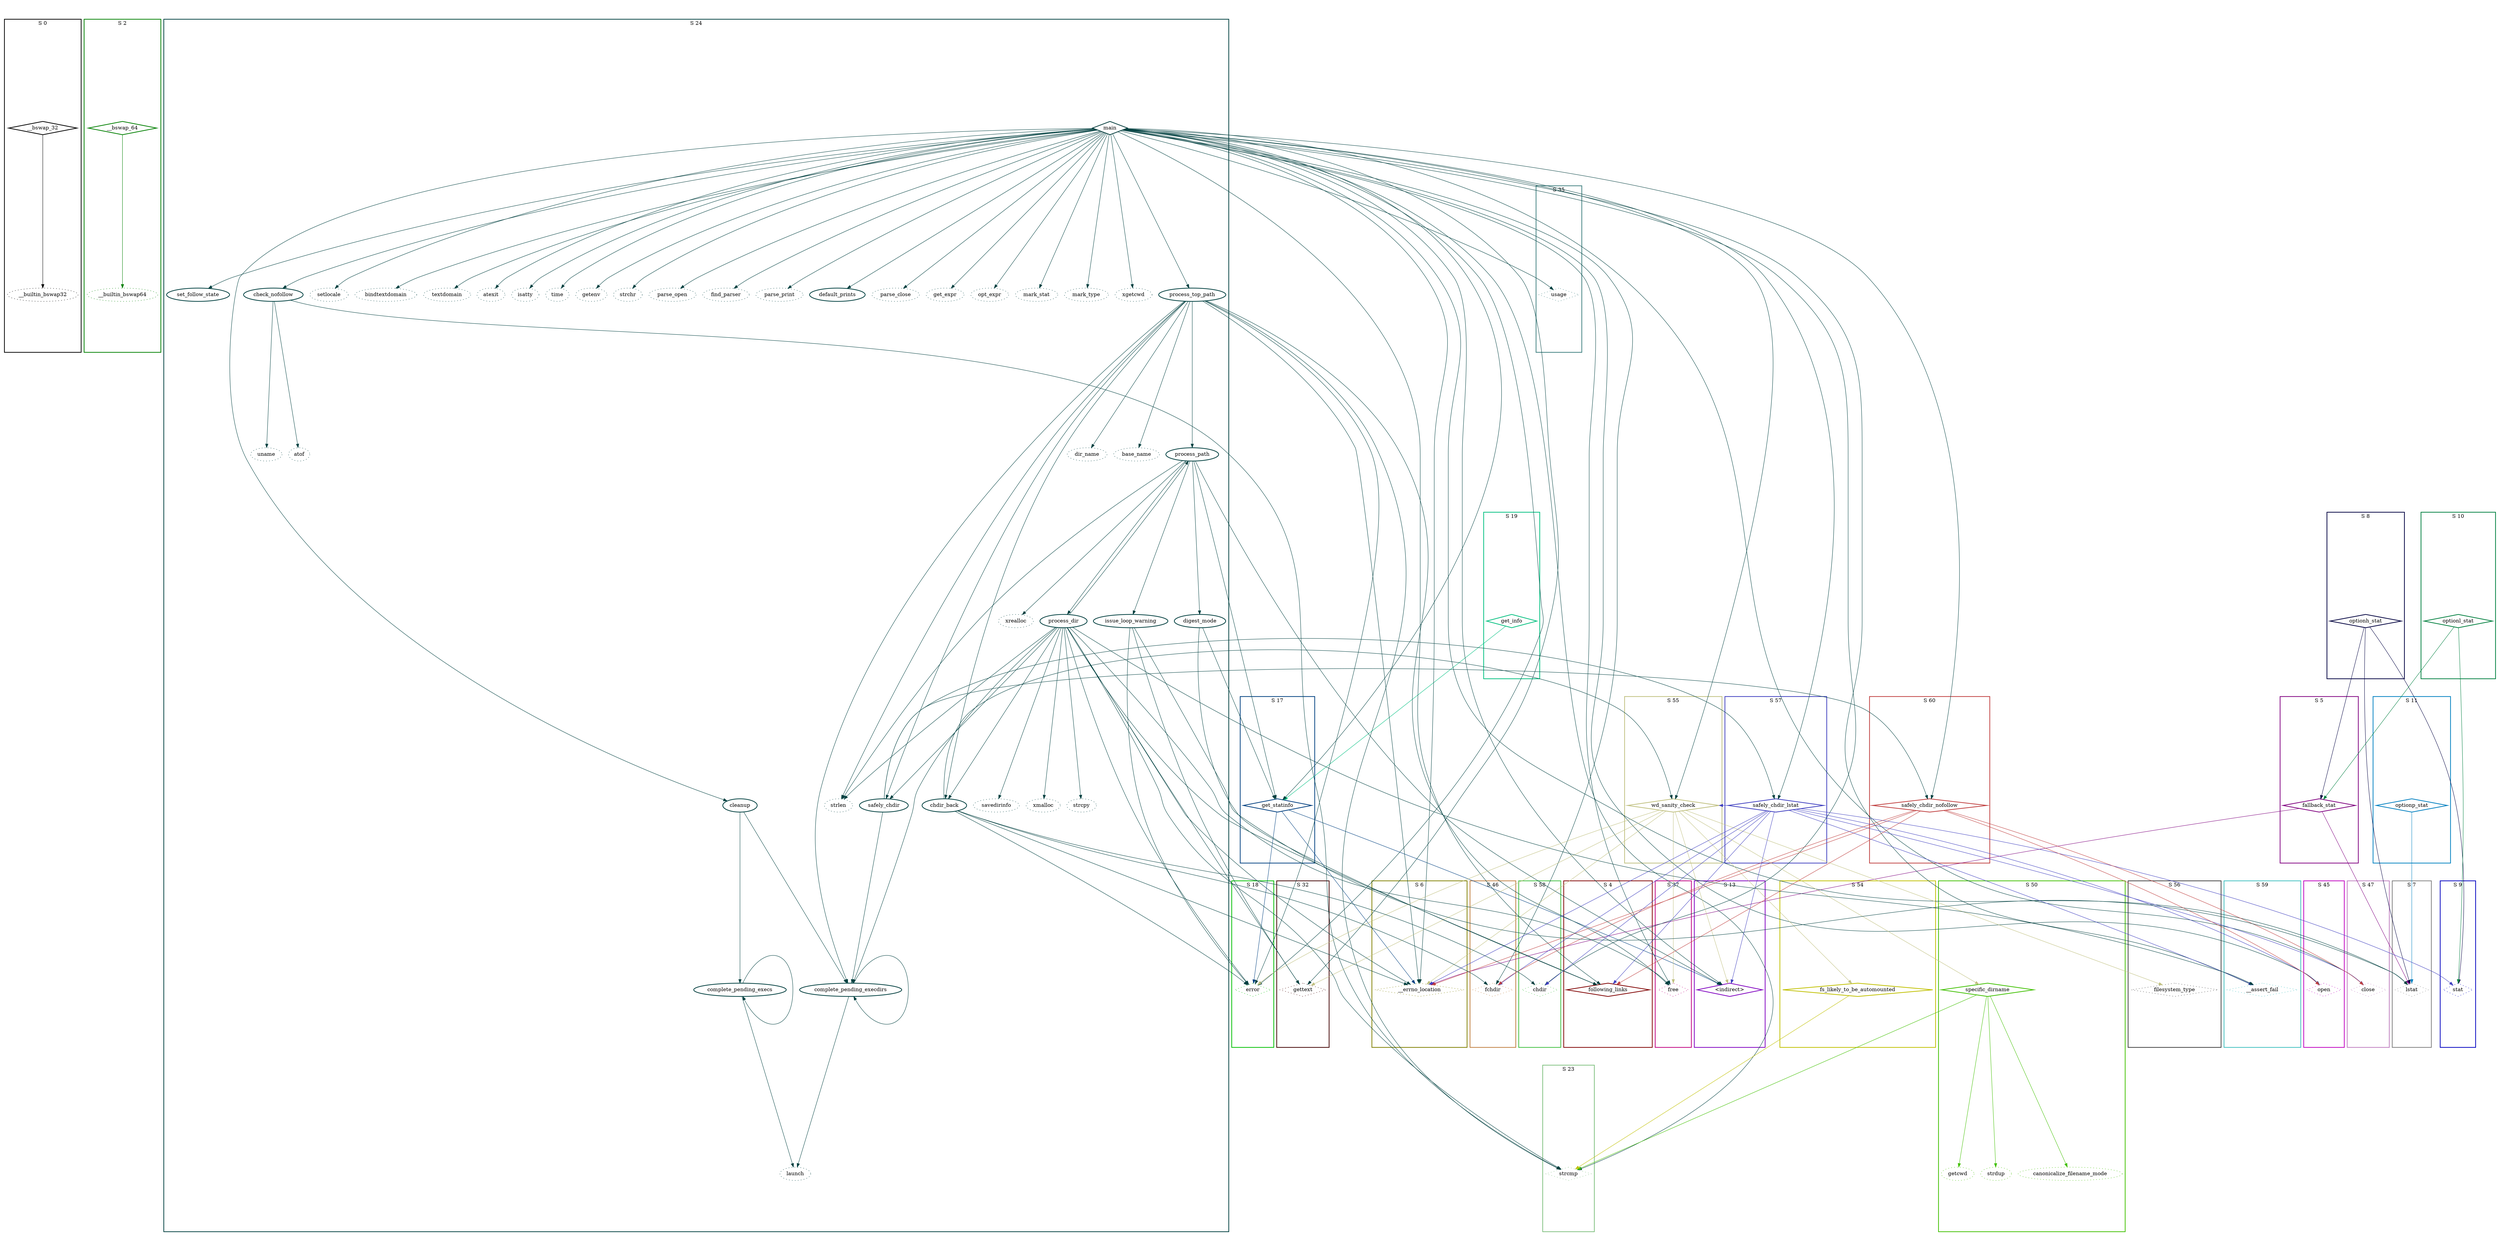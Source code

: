 digraph G {
  ratio=0.500000;
  "UV __bswap_32 (0)" [shape=diamond, label="__bswap_32", color="#000000",
                       style=bold];
  "UV __builtin_bswap32 (1)" [label="__builtin_bswap32", color="#000000",
                              style=dotted];
  "UV __bswap_64 (2)" [shape=diamond, label="__bswap_64", color="#008000",
                       style=bold];
  "UV __builtin_bswap64 (3)" [label="__builtin_bswap64", color="#008000",
                              style=dotted];
  "UV following_links (4)" [shape=diamond, label="following_links",
                            color="#800000", style=bold];
  "UV fallback_stat (5)" [shape=diamond, label="fallback_stat",
                          color="#800080", style=bold];
  "UV __errno_location (6)" [shape=diamond, label="__errno_location",
                             color="#808000", style=dotted];
  "UV lstat (7)" [shape=diamond, label="lstat", color="#808080", style=dotted];
  "UV optionh_stat (8)" [shape=diamond, label="optionh_stat",
                         color="#000040", style=bold];
  "UV stat (9)" [shape=diamond, label="stat", color="#0000C0", style=dotted];
  "UV optionl_stat (10)" [shape=diamond, label="optionl_stat",
                          color="#008040", style=bold];
  "UV optionp_stat (11)" [shape=diamond, label="optionp_stat",
                          color="#0080C0", style=bold];
  "UV set_follow_state (12)" [label="set_follow_state", color="#004040",
                              style=bold];
  "UV <indirect> (13)" [shape=diamond, label="<indirect>", color="#8000C0",
                        style=bold];
  "UV cleanup (14)" [label="cleanup", color="#004040", style=bold];
  "UV complete_pending_execs (15)" [label="complete_pending_execs",
                                    color="#004040", style=bold];
  "UV complete_pending_execdirs (16)" [label="complete_pending_execdirs",
                                       color="#004040", style=bold];
  "UV get_statinfo (17)" [shape=diamond, label="get_statinfo",
                          color="#004080", style=bold];
  "UV error (18)" [shape=diamond, label="error", color="#00C000",
                   style=dotted];
  "UV get_info (19)" [shape=diamond, label="get_info", color="#00C080",
                      style=bold];
  "UV check_nofollow (20)" [label="check_nofollow", color="#004040",
                            style=bold];
  "UV uname (21)" [label="uname", color="#004040", style=dotted];
  "UV atof (22)" [label="atof", color="#004040", style=dotted];
  "UV strcmp (23)" [shape=diamond, label="strcmp", color="#80C080",
                    style=dotted];
  "UV main (24)" [shape=diamond, label="main", color="#004040", style=bold];
  "UV setlocale (25)" [label="setlocale", color="#004040", style=dotted];
  "UV bindtextdomain (26)" [label="bindtextdomain", color="#004040",
                            style=dotted];
  "UV textdomain (27)" [label="textdomain", color="#004040", style=dotted];
  "UV atexit (28)" [label="atexit", color="#004040", style=dotted];
  "UV isatty (29)" [label="isatty", color="#004040", style=dotted];
  "UV time (30)" [label="time", color="#004040", style=dotted];
  "UV getenv (31)" [label="getenv", color="#004040", style=dotted];
  "UV gettext (32)" [shape=diamond, label="gettext", color="#400000",
                     style=dotted];
  "UV strchr (33)" [label="strchr", color="#004040", style=dotted];
  "UV parse_open (34)" [label="parse_open", color="#004040", style=dotted];
  "UV usage (35)" [shape=diamond, label="usage", color="#408080",
                   style=dotted];
  "UV find_parser (36)" [label="find_parser", color="#004040", style=dotted];
  "UV free (37)" [shape=diamond, label="free", color="#C00080", style=dotted];
  "UV parse_print (38)" [label="parse_print", color="#004040", style=dotted];
  "UV default_prints (39)" [label="default_prints", color="#004040",
                            style=bold];
  "UV parse_close (40)" [label="parse_close", color="#004040", style=dotted];
  "UV get_expr (41)" [label="get_expr", color="#004040", style=dotted];
  "UV opt_expr (42)" [label="opt_expr", color="#004040", style=dotted];
  "UV mark_stat (43)" [label="mark_stat", color="#004040", style=dotted];
  "UV mark_type (44)" [label="mark_type", color="#004040", style=dotted];
  "UV open (45)" [shape=diamond, label="open", color="#C000C0", style=dotted];
  "UV fchdir (46)" [shape=diamond, label="fchdir", color="#C08040",
                    style=dotted];
  "UV close (47)" [shape=diamond, label="close", color="#C080C0",
                   style=dotted];
  "UV xgetcwd (48)" [label="xgetcwd", color="#004040", style=dotted];
  "UV process_top_path (49)" [label="process_top_path", color="#004040",
                              style=bold];
  "UV specific_dirname (50)" [shape=diamond, label="specific_dirname",
                              color="#40C000", style=bold];
  "UV getcwd (51)" [label="getcwd", color="#40C000", style=dotted];
  "UV strdup (52)" [label="strdup", color="#40C000", style=dotted];
  "UV canonicalize_filename_mode (53)" [label="canonicalize_filename_mode",
                                        color="#40C000", style=dotted];
  "UV fs_likely_to_be_automounted (54)" [shape=diamond,
                                         label="fs_likely_to_be_automounted",
                                         color="#C0C000", style=bold];
  "UV wd_sanity_check (55)" [shape=diamond, label="wd_sanity_check",
                             color="#C0C080", style=bold];
  "UV filesystem_type (56)" [shape=diamond, label="filesystem_type",
                             color="#404040", style=dotted];
  "UV safely_chdir_lstat (57)" [shape=diamond, label="safely_chdir_lstat",
                                color="#4040C0", style=bold];
  "UV chdir (58)" [shape=diamond, label="chdir", color="#40C040",
                   style=dotted];
  "UV __assert_fail (59)" [shape=diamond, label="__assert_fail",
                           color="#40C0C0", style=dotted];
  "UV safely_chdir_nofollow (60)" [shape=diamond,
                                   label="safely_chdir_nofollow",
                                   color="#C04040", style=bold];
  "UV safely_chdir (61)" [label="safely_chdir", color="#004040", style=bold];
  "UV chdir_back (62)" [label="chdir_back", color="#004040", style=bold];
  "UV dir_name (63)" [label="dir_name", color="#004040", style=dotted];
  "UV base_name (64)" [label="base_name", color="#004040", style=dotted];
  "UV strlen (65)" [label="strlen", color="#004040", style=dotted];
  "UV process_path (66)" [label="process_path", color="#004040", style=bold];
  "UV issue_loop_warning (67)" [label="issue_loop_warning", color="#004040",
                                style=bold];
  "UV digest_mode (68)" [label="digest_mode", color="#004040", style=bold];
  "UV xrealloc (69)" [label="xrealloc", color="#004040", style=dotted];
  "UV process_dir (70)" [label="process_dir", color="#004040", style=bold];
  "UV launch (71)" [label="launch", color="#004040", style=dotted];
  "UV savedirinfo (72)" [label="savedirinfo", color="#004040", style=dotted];
  "UV xmalloc (73)" [label="xmalloc", color="#004040", style=dotted];
  "UV strcpy (74)" [label="strcpy", color="#004040", style=dotted];
  
  subgraph cluster_35 { label="S 35";
    color="#408080";
    style=bold;
    "UV usage (35)"; };
  subgraph cluster_0 { label="S 0";
    color="#000000";
    style=bold;
    "UV __builtin_bswap32 (1)";"UV __bswap_32 (0)"; };
  subgraph cluster_37 { label="S 37";
    color="#C00080";
    style=bold;
    "UV free (37)"; };
  subgraph cluster_10 { label="S 10";
    color="#008040";
    style=bold;
    "UV optionl_stat (10)"; };
  subgraph cluster_50 { label="S 50";
    color="#40C000";
    style=bold;
    "UV canonicalize_filename_mode (53)";"UV strdup (52)";"UV getcwd (51)";"UV specific_dirname (50)"; };
  subgraph cluster_2 { label="S 2";
    color="#008000";
    style=bold;
    "UV __builtin_bswap64 (3)";"UV __bswap_64 (2)"; };
  subgraph cluster_11 { label="S 11";
    color="#0080C0";
    style=bold;
    "UV optionp_stat (11)"; };
  subgraph cluster_45 { label="S 45";
    color="#C000C0";
    style=bold;
    "UV open (45)"; };
  subgraph cluster_46 { label="S 46";
    color="#C08040";
    style=bold;
    "UV fchdir (46)"; };
  subgraph cluster_4 { label="S 4";
    color="#800000";
    style=bold;
    "UV following_links (4)"; };
  subgraph cluster_13 { label="S 13";
    color="#8000C0";
    style=bold;
    "UV <indirect> (13)"; };
  subgraph cluster_47 { label="S 47";
    color="#C080C0";
    style=bold;
    "UV close (47)"; };
  subgraph cluster_5 { label="S 5";
    color="#800080";
    style=bold;
    "UV fallback_stat (5)"; };
  subgraph cluster_60 { label="S 60";
    color="#C04040";
    style=bold;
    "UV safely_chdir_nofollow (60)"; };
  subgraph cluster_54 { label="S 54";
    color="#C0C000";
    style=bold;
    "UV fs_likely_to_be_automounted (54)"; };
  subgraph cluster_6 { label="S 6";
    color="#808000";
    style=bold;
    "UV __errno_location (6)"; };
  subgraph cluster_55 { label="S 55";
    color="#C0C080";
    style=bold;
    "UV wd_sanity_check (55)"; };
  subgraph cluster_7 { label="S 7";
    color="#808080";
    style=bold;
    "UV lstat (7)"; };
  subgraph cluster_56 { label="S 56";
    color="#404040";
    style=bold;
    "UV filesystem_type (56)"; };
  subgraph cluster_23 { label="S 23";
    color="#80C080";
    style=bold;
    "UV strcmp (23)"; };
  subgraph cluster_17 { label="S 17";
    color="#004080";
    style=bold;
    "UV get_statinfo (17)"; };
  subgraph cluster_8 { label="S 8";
    color="#000040";
    style=bold;
    "UV optionh_stat (8)"; };
  subgraph cluster_57 { label="S 57";
    color="#4040C0";
    style=bold;
    "UV safely_chdir_lstat (57)"; };
  subgraph cluster_24 { label="S 24";
    color="#004040";
    style=bold;
    "UV strcpy (74)";"UV xmalloc (73)";"UV savedirinfo (72)";"UV launch (71)";"UV process_dir (70)";"UV xrealloc (69)";"UV digest_mode (68)";"UV issue_loop_warning (67)";"UV process_path (66)";"UV strlen (65)";"UV base_name (64)";"UV dir_name (63)";"UV chdir_back (62)";"UV safely_chdir (61)";"UV process_top_path (49)";"UV xgetcwd (48)";"UV mark_type (44)";"UV mark_stat (43)";"UV opt_expr (42)";"UV get_expr (41)";"UV parse_close (40)";"UV default_prints (39)";"UV parse_print (38)";"UV find_parser (36)";"UV parse_open (34)";"UV strchr (33)";"UV getenv (31)";"UV time (30)";"UV isatty (29)";"UV atexit (28)";"UV textdomain (27)";"UV bindtextdomain (26)";"UV setlocale (25)";"UV main (24)";"UV atof (22)";"UV uname (21)";"UV check_nofollow (20)";"UV complete_pending_execdirs (16)";"UV complete_pending_execs (15)";"UV cleanup (14)";"UV set_follow_state (12)"; };
  subgraph cluster_9 { label="S 9";
    color="#0000C0";
    style=bold;
    "UV stat (9)"; };
  subgraph cluster_18 { label="S 18";
    color="#00C000";
    style=bold;
    "UV error (18)"; };
  subgraph cluster_58 { label="S 58";
    color="#40C040";
    style=bold;
    "UV chdir (58)"; };
  subgraph cluster_19 { label="S 19";
    color="#00C080";
    style=bold;
    "UV get_info (19)"; };
  subgraph cluster_59 { label="S 59";
    color="#40C0C0";
    style=bold;
    "UV __assert_fail (59)"; };
  subgraph cluster_32 { label="S 32";
    color="#400000";
    style=bold;
    "UV gettext (32)"; };
  
  "UV __bswap_32 (0)" -> "UV __builtin_bswap32 (1)" [color="#000000"];
  "UV __bswap_64 (2)" -> "UV __builtin_bswap64 (3)" [color="#008000"];
  "UV fallback_stat (5)" -> "UV __errno_location (6)" [color="#800080"];
  "UV fallback_stat (5)" -> "UV lstat (7)" [color="#800080"];
  "UV optionh_stat (8)" -> "UV fallback_stat (5)" [color="#000040"];
  "UV optionh_stat (8)" -> "UV lstat (7)" [color="#000040"];
  "UV optionh_stat (8)" -> "UV stat (9)" [color="#000040"];
  "UV optionl_stat (10)" -> "UV fallback_stat (5)" [color="#008040"];
  "UV optionl_stat (10)" -> "UV stat (9)" [color="#008040"];
  "UV optionp_stat (11)" -> "UV lstat (7)" [color="#0080C0"];
  "UV cleanup (14)" -> "UV complete_pending_execs (15)" [color="#004040"];
  "UV cleanup (14)" -> "UV complete_pending_execdirs (16)" [color="#004040"];
  "UV complete_pending_execs (15)" -> "UV complete_pending_execs (15)" [
  color="#004040"];
  "UV complete_pending_execs (15)" -> "UV launch (71)" [color="#004040"];
  "UV complete_pending_execdirs (16)" -> "UV complete_pending_execdirs (16)" [
  color="#004040"];
  "UV complete_pending_execdirs (16)" -> "UV launch (71)" [color="#004040"];
  "UV get_statinfo (17)" -> "UV __errno_location (6)" [color="#004080"];
  "UV get_statinfo (17)" -> "UV <indirect> (13)" [color="#004080"];
  "UV get_statinfo (17)" -> "UV error (18)" [color="#004080"];
  "UV get_info (19)" -> "UV get_statinfo (17)" [color="#00C080"];
  "UV check_nofollow (20)" -> "UV uname (21)" [color="#004040"];
  "UV check_nofollow (20)" -> "UV atof (22)" [color="#004040"];
  "UV check_nofollow (20)" -> "UV strcmp (23)" [color="#004040"];
  "UV main (24)" -> "UV following_links (4)" [color="#004040"];
  "UV main (24)" -> "UV __errno_location (6)" [color="#004040"];
  "UV main (24)" -> "UV lstat (7)" [color="#004040"];
  "UV main (24)" -> "UV set_follow_state (12)" [color="#004040"];
  "UV main (24)" -> "UV <indirect> (13)" [color="#004040"];
  "UV main (24)" -> "UV cleanup (14)" [color="#004040"];
  "UV main (24)" -> "UV get_statinfo (17)" [color="#004040"];
  "UV main (24)" -> "UV error (18)" [color="#004040"];
  "UV main (24)" -> "UV check_nofollow (20)" [color="#004040"];
  "UV main (24)" -> "UV strcmp (23)" [color="#004040"];
  "UV main (24)" -> "UV setlocale (25)" [color="#004040"];
  "UV main (24)" -> "UV bindtextdomain (26)" [color="#004040"];
  "UV main (24)" -> "UV textdomain (27)" [color="#004040"];
  "UV main (24)" -> "UV atexit (28)" [color="#004040"];
  "UV main (24)" -> "UV isatty (29)" [color="#004040"];
  "UV main (24)" -> "UV time (30)" [color="#004040"];
  "UV main (24)" -> "UV getenv (31)" [color="#004040"];
  "UV main (24)" -> "UV gettext (32)" [color="#004040"];
  "UV main (24)" -> "UV strchr (33)" [color="#004040"];
  "UV main (24)" -> "UV parse_open (34)" [color="#004040"];
  "UV main (24)" -> "UV usage (35)" [color="#004040"];
  "UV main (24)" -> "UV find_parser (36)" [color="#004040"];
  "UV main (24)" -> "UV free (37)" [color="#004040"];
  "UV main (24)" -> "UV parse_print (38)" [color="#004040"];
  "UV main (24)" -> "UV default_prints (39)" [color="#004040"];
  "UV main (24)" -> "UV parse_close (40)" [color="#004040"];
  "UV main (24)" -> "UV get_expr (41)" [color="#004040"];
  "UV main (24)" -> "UV opt_expr (42)" [color="#004040"];
  "UV main (24)" -> "UV mark_stat (43)" [color="#004040"];
  "UV main (24)" -> "UV mark_type (44)" [color="#004040"];
  "UV main (24)" -> "UV open (45)" [color="#004040"];
  "UV main (24)" -> "UV fchdir (46)" [color="#004040"];
  "UV main (24)" -> "UV close (47)" [color="#004040"];
  "UV main (24)" -> "UV xgetcwd (48)" [color="#004040"];
  "UV main (24)" -> "UV process_top_path (49)" [color="#004040"];
  "UV main (24)" -> "UV wd_sanity_check (55)" [color="#004040"];
  "UV main (24)" -> "UV safely_chdir_lstat (57)" [color="#004040"];
  "UV main (24)" -> "UV chdir (58)" [color="#004040"];
  "UV main (24)" -> "UV __assert_fail (59)" [color="#004040"];
  "UV main (24)" -> "UV safely_chdir_nofollow (60)" [color="#004040"];
  "UV process_top_path (49)" -> "UV __errno_location (6)" [color="#004040"];
  "UV process_top_path (49)" -> "UV complete_pending_execdirs (16)" [
  color="#004040"];
  "UV process_top_path (49)" -> "UV error (18)" [color="#004040"];
  "UV process_top_path (49)" -> "UV strcmp (23)" [color="#004040"];
  "UV process_top_path (49)" -> "UV free (37)" [color="#004040"];
  "UV process_top_path (49)" -> "UV safely_chdir (61)" [color="#004040"];
  "UV process_top_path (49)" -> "UV chdir_back (62)" [color="#004040"];
  "UV process_top_path (49)" -> "UV dir_name (63)" [color="#004040"];
  "UV process_top_path (49)" -> "UV base_name (64)" [color="#004040"];
  "UV process_top_path (49)" -> "UV strlen (65)" [color="#004040"];
  "UV process_top_path (49)" -> "UV process_path (66)" [color="#004040"];
  "UV specific_dirname (50)" -> "UV strcmp (23)" [color="#40C000"];
  "UV specific_dirname (50)" -> "UV getcwd (51)" [color="#40C000"];
  "UV specific_dirname (50)" -> "UV strdup (52)" [color="#40C000"];
  "UV specific_dirname (50)" -> "UV canonicalize_filename_mode (53)" [
  color="#40C000"];
  "UV fs_likely_to_be_automounted (54)" -> "UV strcmp (23)" [color="#C0C000"];
  "UV wd_sanity_check (55)" -> "UV __errno_location (6)" [color="#C0C080"];
  "UV wd_sanity_check (55)" -> "UV <indirect> (13)" [color="#C0C080"];
  "UV wd_sanity_check (55)" -> "UV error (18)" [color="#C0C080"];
  "UV wd_sanity_check (55)" -> "UV gettext (32)" [color="#C0C080"];
  "UV wd_sanity_check (55)" -> "UV free (37)" [color="#C0C080"];
  "UV wd_sanity_check (55)" -> "UV specific_dirname (50)" [color="#C0C080"];
  "UV wd_sanity_check (55)" -> "UV fs_likely_to_be_automounted (54)" [
  color="#C0C080"];
  "UV wd_sanity_check (55)" -> "UV filesystem_type (56)" [color="#C0C080"];
  "UV safely_chdir_lstat (57)" -> "UV following_links (4)" [color="#4040C0"];
  "UV safely_chdir_lstat (57)" -> "UV __errno_location (6)" [color="#4040C0"];
  "UV safely_chdir_lstat (57)" -> "UV stat (9)" [color="#4040C0"];
  "UV safely_chdir_lstat (57)" -> "UV <indirect> (13)" [color="#4040C0"];
  "UV safely_chdir_lstat (57)" -> "UV open (45)" [color="#4040C0"];
  "UV safely_chdir_lstat (57)" -> "UV fchdir (46)" [color="#4040C0"];
  "UV safely_chdir_lstat (57)" -> "UV close (47)" [color="#4040C0"];
  "UV safely_chdir_lstat (57)" -> "UV wd_sanity_check (55)" [color="#4040C0"];
  "UV safely_chdir_lstat (57)" -> "UV chdir (58)" [color="#4040C0"];
  "UV safely_chdir_lstat (57)" -> "UV __assert_fail (59)" [color="#4040C0"];
  "UV safely_chdir_nofollow (60)" -> "UV following_links (4)" [color="#C04040"];
  "UV safely_chdir_nofollow (60)" -> "UV __errno_location (6)" [color="#C04040"];
  "UV safely_chdir_nofollow (60)" -> "UV open (45)" [color="#C04040"];
  "UV safely_chdir_nofollow (60)" -> "UV fchdir (46)" [color="#C04040"];
  "UV safely_chdir_nofollow (60)" -> "UV close (47)" [color="#C04040"];
  "UV safely_chdir (61)" -> "UV complete_pending_execdirs (16)" [color="#004040"];
  "UV safely_chdir (61)" -> "UV safely_chdir_lstat (57)" [color="#004040"];
  "UV safely_chdir (61)" -> "UV safely_chdir_nofollow (60)" [color="#004040"];
  "UV chdir_back (62)" -> "UV __errno_location (6)" [color="#004040"];
  "UV chdir_back (62)" -> "UV error (18)" [color="#004040"];
  "UV chdir_back (62)" -> "UV fchdir (46)" [color="#004040"];
  "UV chdir_back (62)" -> "UV wd_sanity_check (55)" [color="#004040"];
  "UV chdir_back (62)" -> "UV chdir (58)" [color="#004040"];
  "UV process_path (66)" -> "UV <indirect> (13)" [color="#004040"];
  "UV process_path (66)" -> "UV get_statinfo (17)" [color="#004040"];
  "UV process_path (66)" -> "UV strlen (65)" [color="#004040"];
  "UV process_path (66)" -> "UV issue_loop_warning (67)" [color="#004040"];
  "UV process_path (66)" -> "UV digest_mode (68)" [color="#004040"];
  "UV process_path (66)" -> "UV xrealloc (69)" [color="#004040"];
  "UV process_path (66)" -> "UV process_dir (70)" [color="#004040"];
  "UV issue_loop_warning (67)" -> "UV lstat (7)" [color="#004040"];
  "UV issue_loop_warning (67)" -> "UV error (18)" [color="#004040"];
  "UV issue_loop_warning (67)" -> "UV gettext (32)" [color="#004040"];
  "UV digest_mode (68)" -> "UV following_links (4)" [color="#004040"];
  "UV digest_mode (68)" -> "UV get_statinfo (17)" [color="#004040"];
  "UV process_dir (70)" -> "UV following_links (4)" [color="#004040"];
  "UV process_dir (70)" -> "UV __errno_location (6)" [color="#004040"];
  "UV process_dir (70)" -> "UV complete_pending_execdirs (16)" [color="#004040"];
  "UV process_dir (70)" -> "UV error (18)" [color="#004040"];
  "UV process_dir (70)" -> "UV strcmp (23)" [color="#004040"];
  "UV process_dir (70)" -> "UV gettext (32)" [color="#004040"];
  "UV process_dir (70)" -> "UV free (37)" [color="#004040"];
  "UV process_dir (70)" -> "UV __assert_fail (59)" [color="#004040"];
  "UV process_dir (70)" -> "UV safely_chdir (61)" [color="#004040"];
  "UV process_dir (70)" -> "UV chdir_back (62)" [color="#004040"];
  "UV process_dir (70)" -> "UV strlen (65)" [color="#004040"];
  "UV process_dir (70)" -> "UV process_path (66)" [color="#004040"];
  "UV process_dir (70)" -> "UV savedirinfo (72)" [color="#004040"];
  "UV process_dir (70)" -> "UV xmalloc (73)" [color="#004040"];
  "UV process_dir (70)" -> "UV strcpy (74)" [color="#004040"];
  
  }